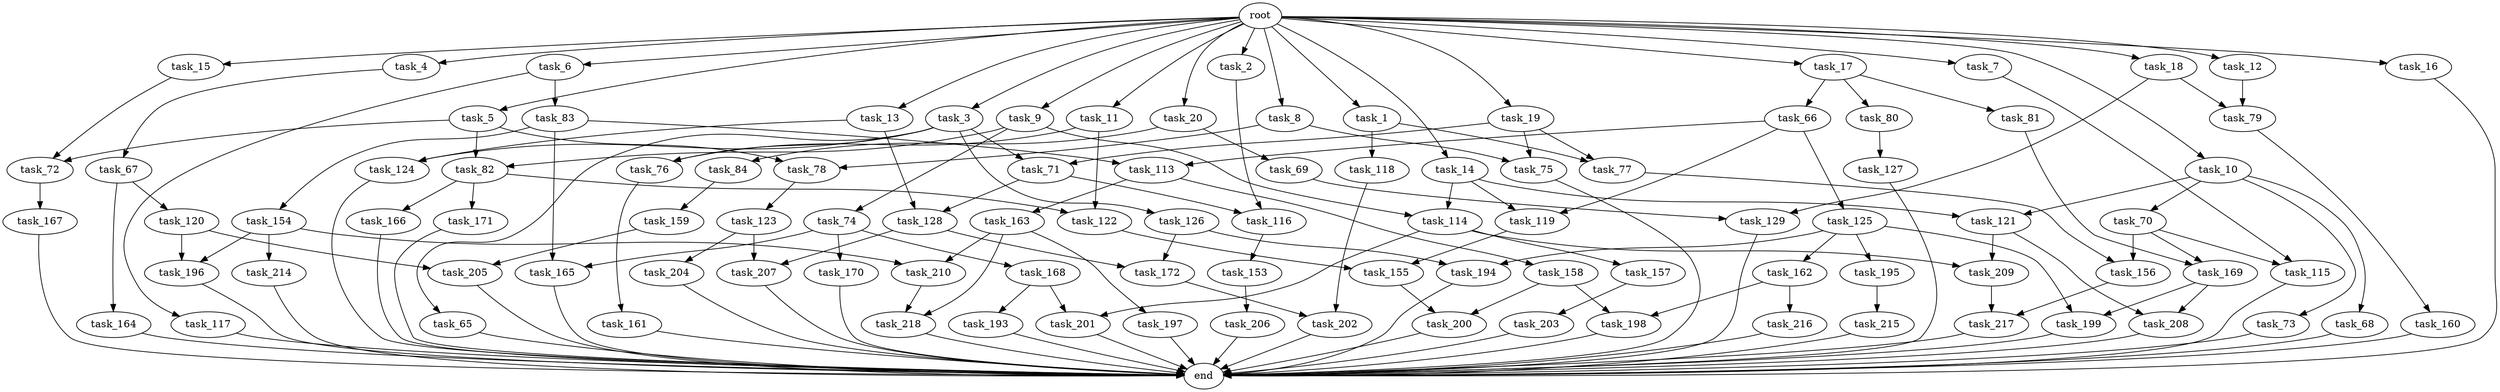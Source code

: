 digraph G {
  root [size="0.000000"];
  task_1 [size="102.400000"];
  task_2 [size="102.400000"];
  task_3 [size="102.400000"];
  task_4 [size="102.400000"];
  task_5 [size="102.400000"];
  task_6 [size="102.400000"];
  task_7 [size="102.400000"];
  task_8 [size="102.400000"];
  task_9 [size="102.400000"];
  task_10 [size="102.400000"];
  task_11 [size="102.400000"];
  task_12 [size="102.400000"];
  task_13 [size="102.400000"];
  task_14 [size="102.400000"];
  task_15 [size="102.400000"];
  task_16 [size="102.400000"];
  task_17 [size="102.400000"];
  task_18 [size="102.400000"];
  task_19 [size="102.400000"];
  task_20 [size="102.400000"];
  task_65 [size="69578470195.199997"];
  task_66 [size="85899345920.000000"];
  task_67 [size="7730941132.800000"];
  task_68 [size="54975581388.800003"];
  task_69 [size="13743895347.200001"];
  task_70 [size="54975581388.800003"];
  task_71 [size="77309411328.000000"];
  task_72 [size="17179869184.000000"];
  task_73 [size="54975581388.800003"];
  task_74 [size="3435973836.800000"];
  task_75 [size="29205777612.800003"];
  task_76 [size="155477816115.200012"];
  task_77 [size="93630287052.800003"];
  task_78 [size="24910810316.800003"];
  task_79 [size="29205777612.800003"];
  task_80 [size="85899345920.000000"];
  task_81 [size="85899345920.000000"];
  task_82 [size="6871947673.600000"];
  task_83 [size="21474836480.000000"];
  task_84 [size="13743895347.200001"];
  task_113 [size="83322365542.400009"];
  task_114 [size="24910810316.800003"];
  task_115 [size="11166914969.600000"];
  task_116 [size="100502234726.400009"];
  task_117 [size="21474836480.000000"];
  task_118 [size="85899345920.000000"];
  task_119 [size="35218731827.200005"];
  task_120 [size="3435973836.800000"];
  task_121 [size="76450417868.800003"];
  task_122 [size="89335319756.800003"];
  task_123 [size="21474836480.000000"];
  task_124 [size="111669149696.000000"];
  task_125 [size="13743895347.200001"];
  task_126 [size="69578470195.199997"];
  task_127 [size="30923764531.200001"];
  task_128 [size="111669149696.000000"];
  task_129 [size="35218731827.200005"];
  task_153 [size="69578470195.199997"];
  task_154 [size="69578470195.199997"];
  task_155 [size="97066260889.600006"];
  task_156 [size="73014444032.000000"];
  task_157 [size="30923764531.200001"];
  task_158 [size="42090679500.800003"];
  task_159 [size="69578470195.199997"];
  task_160 [size="69578470195.199997"];
  task_161 [size="21474836480.000000"];
  task_162 [size="21474836480.000000"];
  task_163 [size="42090679500.800003"];
  task_164 [size="3435973836.800000"];
  task_165 [size="83322365542.400009"];
  task_166 [size="3435973836.800000"];
  task_167 [size="54975581388.800003"];
  task_168 [size="13743895347.200001"];
  task_169 [size="73014444032.000000"];
  task_170 [size="13743895347.200001"];
  task_171 [size="3435973836.800000"];
  task_172 [size="91053306675.200012"];
  task_193 [size="21474836480.000000"];
  task_194 [size="91053306675.200012"];
  task_195 [size="21474836480.000000"];
  task_196 [size="107374182400.000000"];
  task_197 [size="13743895347.200001"];
  task_198 [size="76450417868.800003"];
  task_199 [size="91053306675.200012"];
  task_200 [size="29205777612.800003"];
  task_201 [size="52398601011.200005"];
  task_202 [size="109951162777.600006"];
  task_203 [size="13743895347.200001"];
  task_204 [size="42090679500.800003"];
  task_205 [size="52398601011.200005"];
  task_206 [size="13743895347.200001"];
  task_207 [size="63565515980.800003"];
  task_208 [size="100502234726.400009"];
  task_209 [size="61847529062.400002"];
  task_210 [size="99643241267.200012"];
  task_214 [size="85899345920.000000"];
  task_215 [size="30923764531.200001"];
  task_216 [size="54975581388.800003"];
  task_217 [size="11166914969.600000"];
  task_218 [size="35218731827.200005"];
  end [size="0.000000"];

  root -> task_1 [size="1.000000"];
  root -> task_2 [size="1.000000"];
  root -> task_3 [size="1.000000"];
  root -> task_4 [size="1.000000"];
  root -> task_5 [size="1.000000"];
  root -> task_6 [size="1.000000"];
  root -> task_7 [size="1.000000"];
  root -> task_8 [size="1.000000"];
  root -> task_9 [size="1.000000"];
  root -> task_10 [size="1.000000"];
  root -> task_11 [size="1.000000"];
  root -> task_12 [size="1.000000"];
  root -> task_13 [size="1.000000"];
  root -> task_14 [size="1.000000"];
  root -> task_15 [size="1.000000"];
  root -> task_16 [size="1.000000"];
  root -> task_17 [size="1.000000"];
  root -> task_18 [size="1.000000"];
  root -> task_19 [size="1.000000"];
  root -> task_20 [size="1.000000"];
  task_1 -> task_77 [size="838860800.000000"];
  task_1 -> task_118 [size="838860800.000000"];
  task_2 -> task_116 [size="301989888.000000"];
  task_3 -> task_65 [size="679477248.000000"];
  task_3 -> task_71 [size="679477248.000000"];
  task_3 -> task_76 [size="679477248.000000"];
  task_3 -> task_124 [size="679477248.000000"];
  task_3 -> task_126 [size="679477248.000000"];
  task_4 -> task_67 [size="75497472.000000"];
  task_5 -> task_72 [size="33554432.000000"];
  task_5 -> task_78 [size="33554432.000000"];
  task_5 -> task_82 [size="33554432.000000"];
  task_6 -> task_83 [size="209715200.000000"];
  task_6 -> task_117 [size="209715200.000000"];
  task_7 -> task_115 [size="75497472.000000"];
  task_8 -> task_75 [size="209715200.000000"];
  task_8 -> task_78 [size="209715200.000000"];
  task_9 -> task_74 [size="33554432.000000"];
  task_9 -> task_82 [size="33554432.000000"];
  task_9 -> task_114 [size="33554432.000000"];
  task_10 -> task_68 [size="536870912.000000"];
  task_10 -> task_70 [size="536870912.000000"];
  task_10 -> task_73 [size="536870912.000000"];
  task_10 -> task_121 [size="536870912.000000"];
  task_11 -> task_76 [size="838860800.000000"];
  task_11 -> task_122 [size="838860800.000000"];
  task_12 -> task_79 [size="75497472.000000"];
  task_13 -> task_124 [size="411041792.000000"];
  task_13 -> task_128 [size="411041792.000000"];
  task_14 -> task_114 [size="209715200.000000"];
  task_14 -> task_119 [size="209715200.000000"];
  task_14 -> task_121 [size="209715200.000000"];
  task_15 -> task_72 [size="134217728.000000"];
  task_16 -> end [size="1.000000"];
  task_17 -> task_66 [size="838860800.000000"];
  task_17 -> task_80 [size="838860800.000000"];
  task_17 -> task_81 [size="838860800.000000"];
  task_18 -> task_79 [size="209715200.000000"];
  task_18 -> task_129 [size="209715200.000000"];
  task_19 -> task_71 [size="75497472.000000"];
  task_19 -> task_75 [size="75497472.000000"];
  task_19 -> task_77 [size="75497472.000000"];
  task_20 -> task_69 [size="134217728.000000"];
  task_20 -> task_84 [size="134217728.000000"];
  task_65 -> end [size="1.000000"];
  task_66 -> task_113 [size="134217728.000000"];
  task_66 -> task_119 [size="134217728.000000"];
  task_66 -> task_125 [size="134217728.000000"];
  task_67 -> task_120 [size="33554432.000000"];
  task_67 -> task_164 [size="33554432.000000"];
  task_68 -> end [size="1.000000"];
  task_69 -> task_129 [size="134217728.000000"];
  task_70 -> task_115 [size="33554432.000000"];
  task_70 -> task_156 [size="33554432.000000"];
  task_70 -> task_169 [size="33554432.000000"];
  task_71 -> task_116 [size="679477248.000000"];
  task_71 -> task_128 [size="679477248.000000"];
  task_72 -> task_167 [size="536870912.000000"];
  task_73 -> end [size="1.000000"];
  task_74 -> task_165 [size="134217728.000000"];
  task_74 -> task_168 [size="134217728.000000"];
  task_74 -> task_170 [size="134217728.000000"];
  task_75 -> end [size="1.000000"];
  task_76 -> task_161 [size="209715200.000000"];
  task_77 -> task_156 [size="679477248.000000"];
  task_78 -> task_123 [size="209715200.000000"];
  task_79 -> task_160 [size="679477248.000000"];
  task_80 -> task_127 [size="301989888.000000"];
  task_81 -> task_169 [size="679477248.000000"];
  task_82 -> task_122 [size="33554432.000000"];
  task_82 -> task_166 [size="33554432.000000"];
  task_82 -> task_171 [size="33554432.000000"];
  task_83 -> task_113 [size="679477248.000000"];
  task_83 -> task_154 [size="679477248.000000"];
  task_83 -> task_165 [size="679477248.000000"];
  task_84 -> task_159 [size="679477248.000000"];
  task_113 -> task_158 [size="411041792.000000"];
  task_113 -> task_163 [size="411041792.000000"];
  task_114 -> task_157 [size="301989888.000000"];
  task_114 -> task_201 [size="301989888.000000"];
  task_114 -> task_209 [size="301989888.000000"];
  task_115 -> end [size="1.000000"];
  task_116 -> task_153 [size="679477248.000000"];
  task_117 -> end [size="1.000000"];
  task_118 -> task_202 [size="536870912.000000"];
  task_119 -> task_155 [size="536870912.000000"];
  task_120 -> task_196 [size="209715200.000000"];
  task_120 -> task_205 [size="209715200.000000"];
  task_121 -> task_208 [size="301989888.000000"];
  task_121 -> task_209 [size="301989888.000000"];
  task_122 -> task_155 [size="411041792.000000"];
  task_123 -> task_204 [size="411041792.000000"];
  task_123 -> task_207 [size="411041792.000000"];
  task_124 -> end [size="1.000000"];
  task_125 -> task_162 [size="209715200.000000"];
  task_125 -> task_194 [size="209715200.000000"];
  task_125 -> task_195 [size="209715200.000000"];
  task_125 -> task_199 [size="209715200.000000"];
  task_126 -> task_172 [size="679477248.000000"];
  task_126 -> task_194 [size="679477248.000000"];
  task_127 -> end [size="1.000000"];
  task_128 -> task_172 [size="209715200.000000"];
  task_128 -> task_207 [size="209715200.000000"];
  task_129 -> end [size="1.000000"];
  task_153 -> task_206 [size="134217728.000000"];
  task_154 -> task_196 [size="838860800.000000"];
  task_154 -> task_210 [size="838860800.000000"];
  task_154 -> task_214 [size="838860800.000000"];
  task_155 -> task_200 [size="75497472.000000"];
  task_156 -> task_217 [size="75497472.000000"];
  task_157 -> task_203 [size="134217728.000000"];
  task_158 -> task_198 [size="209715200.000000"];
  task_158 -> task_200 [size="209715200.000000"];
  task_159 -> task_205 [size="301989888.000000"];
  task_160 -> end [size="1.000000"];
  task_161 -> end [size="1.000000"];
  task_162 -> task_198 [size="536870912.000000"];
  task_162 -> task_216 [size="536870912.000000"];
  task_163 -> task_197 [size="134217728.000000"];
  task_163 -> task_210 [size="134217728.000000"];
  task_163 -> task_218 [size="134217728.000000"];
  task_164 -> end [size="1.000000"];
  task_165 -> end [size="1.000000"];
  task_166 -> end [size="1.000000"];
  task_167 -> end [size="1.000000"];
  task_168 -> task_193 [size="209715200.000000"];
  task_168 -> task_201 [size="209715200.000000"];
  task_169 -> task_199 [size="679477248.000000"];
  task_169 -> task_208 [size="679477248.000000"];
  task_170 -> end [size="1.000000"];
  task_171 -> end [size="1.000000"];
  task_172 -> task_202 [size="536870912.000000"];
  task_193 -> end [size="1.000000"];
  task_194 -> end [size="1.000000"];
  task_195 -> task_215 [size="301989888.000000"];
  task_196 -> end [size="1.000000"];
  task_197 -> end [size="1.000000"];
  task_198 -> end [size="1.000000"];
  task_199 -> end [size="1.000000"];
  task_200 -> end [size="1.000000"];
  task_201 -> end [size="1.000000"];
  task_202 -> end [size="1.000000"];
  task_203 -> end [size="1.000000"];
  task_204 -> end [size="1.000000"];
  task_205 -> end [size="1.000000"];
  task_206 -> end [size="1.000000"];
  task_207 -> end [size="1.000000"];
  task_208 -> end [size="1.000000"];
  task_209 -> task_217 [size="33554432.000000"];
  task_210 -> task_218 [size="209715200.000000"];
  task_214 -> end [size="1.000000"];
  task_215 -> end [size="1.000000"];
  task_216 -> end [size="1.000000"];
  task_217 -> end [size="1.000000"];
  task_218 -> end [size="1.000000"];
}
